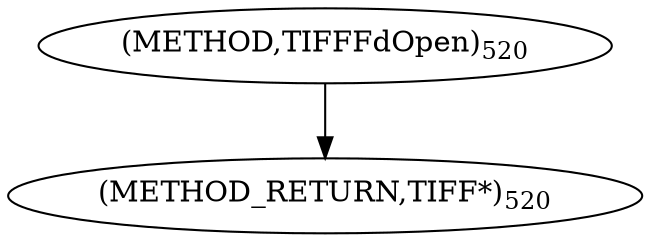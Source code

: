 digraph "TIFFFdOpen" {  
"9039" [label = <(METHOD,TIFFFdOpen)<SUB>520</SUB>> ]
"9043" [label = <(METHOD_RETURN,TIFF*)<SUB>520</SUB>> ]
  "9039" -> "9043" 
}
